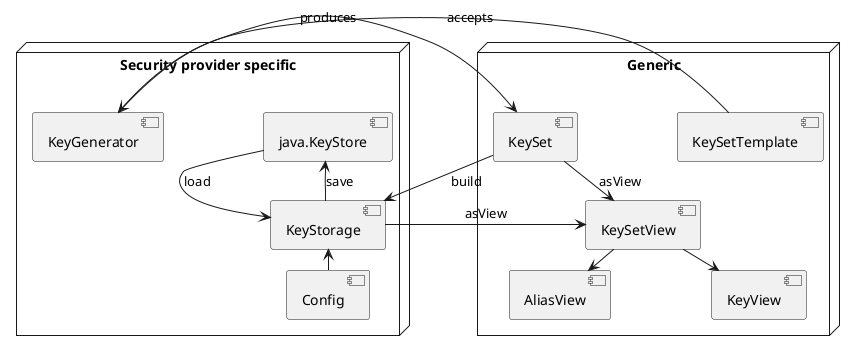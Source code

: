 @startuml
skinparam ranksep 20
skinparam nodesep 100


node "Security provider specific" as SPS {
   [KeyGenerator]
   [java.KeyStore]
   [KeyStorage]
   [Config]
}
node "Generic" as G {
    [KeySetTemplate]
    [KeySet]
    [KeySetView]
    [AliasView]
    [KeyView]
}

KeySetTemplate --> KeyGenerator :accepts
KeyGenerator --> KeySet :produces
KeySet --> KeyStorage :build
Config -up-> KeyStorage
KeySet --> KeySetView :asView
java.KeyStore -> KeyStorage :load
KeyStorage --> java.KeyStore :save
KeyStorage --> KeySetView :asView
KeySetView --> AliasView
KeySetView --> KeyView
@enduml